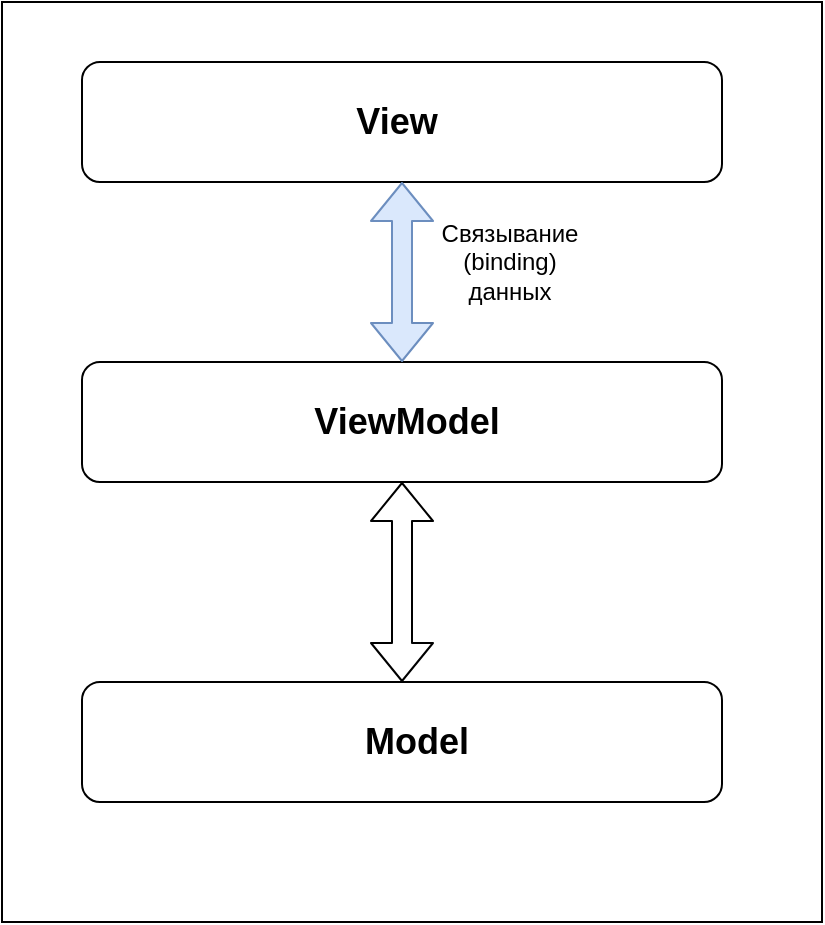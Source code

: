 <mxfile version="13.9.9" type="device"><diagram id="Qhkppr7s8alwoJysC5z4" name="Страница 1"><mxGraphModel dx="1086" dy="806" grid="1" gridSize="10" guides="1" tooltips="1" connect="1" arrows="1" fold="1" page="1" pageScale="1" pageWidth="827" pageHeight="1169" math="0" shadow="0"><root><mxCell id="0"/><mxCell id="1" parent="0"/><mxCell id="GVXECAQwpd_gQhAY40Ua-2" value="" style="rounded=0;whiteSpace=wrap;html=1;" vertex="1" parent="1"><mxGeometry x="160" y="50" width="410" height="460" as="geometry"/></mxCell><mxCell id="GVXECAQwpd_gQhAY40Ua-7" value="" style="rounded=1;whiteSpace=wrap;html=1;" vertex="1" parent="1"><mxGeometry x="200" y="80" width="320" height="60" as="geometry"/></mxCell><mxCell id="GVXECAQwpd_gQhAY40Ua-10" value="&lt;b style=&quot;font-size: 18px&quot;&gt;View&lt;/b&gt;" style="text;html=1;strokeColor=none;fillColor=none;align=center;verticalAlign=middle;whiteSpace=wrap;rounded=0;" vertex="1" parent="1"><mxGeometry x="195" y="100" width="325" height="20" as="geometry"/></mxCell><mxCell id="GVXECAQwpd_gQhAY40Ua-30" value="" style="rounded=1;whiteSpace=wrap;html=1;" vertex="1" parent="1"><mxGeometry x="200" y="230" width="320" height="60" as="geometry"/></mxCell><mxCell id="GVXECAQwpd_gQhAY40Ua-31" value="&lt;b style=&quot;font-size: 18px&quot;&gt;ViewModel&lt;/b&gt;" style="text;html=1;strokeColor=none;fillColor=none;align=center;verticalAlign=middle;whiteSpace=wrap;rounded=0;" vertex="1" parent="1"><mxGeometry x="195" y="250" width="335" height="20" as="geometry"/></mxCell><mxCell id="GVXECAQwpd_gQhAY40Ua-32" value="" style="rounded=1;whiteSpace=wrap;html=1;" vertex="1" parent="1"><mxGeometry x="200" y="390" width="320" height="60" as="geometry"/></mxCell><mxCell id="GVXECAQwpd_gQhAY40Ua-33" value="&lt;b style=&quot;font-size: 18px&quot;&gt;Model&lt;/b&gt;" style="text;html=1;strokeColor=none;fillColor=none;align=center;verticalAlign=middle;whiteSpace=wrap;rounded=0;" vertex="1" parent="1"><mxGeometry x="205" y="410" width="325" height="20" as="geometry"/></mxCell><mxCell id="GVXECAQwpd_gQhAY40Ua-44" value="" style="shape=flexArrow;endArrow=classic;startArrow=classic;html=1;entryX=0.5;entryY=1;entryDx=0;entryDy=0;exitX=0.5;exitY=0;exitDx=0;exitDy=0;fillColor=#dae8fc;strokeColor=#6c8ebf;" edge="1" parent="1" source="GVXECAQwpd_gQhAY40Ua-30" target="GVXECAQwpd_gQhAY40Ua-7"><mxGeometry width="50" height="50" relative="1" as="geometry"><mxPoint x="110" y="220" as="sourcePoint"/><mxPoint x="160" y="170" as="targetPoint"/></mxGeometry></mxCell><mxCell id="GVXECAQwpd_gQhAY40Ua-45" value="" style="shape=flexArrow;endArrow=classic;startArrow=classic;html=1;entryX=0.5;entryY=1;entryDx=0;entryDy=0;exitX=0.5;exitY=0;exitDx=0;exitDy=0;" edge="1" parent="1" source="GVXECAQwpd_gQhAY40Ua-32" target="GVXECAQwpd_gQhAY40Ua-30"><mxGeometry width="50" height="50" relative="1" as="geometry"><mxPoint x="300" y="380" as="sourcePoint"/><mxPoint x="350" y="330" as="targetPoint"/></mxGeometry></mxCell><mxCell id="GVXECAQwpd_gQhAY40Ua-46" value="Связывание (binding) данных" style="text;html=1;strokeColor=none;fillColor=none;align=center;verticalAlign=middle;whiteSpace=wrap;rounded=0;" vertex="1" parent="1"><mxGeometry x="394" y="170" width="40" height="20" as="geometry"/></mxCell></root></mxGraphModel></diagram></mxfile>